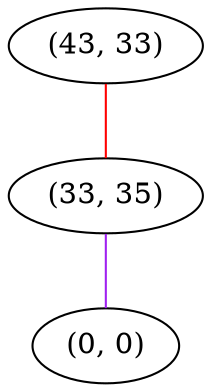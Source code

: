 graph "" {
"(43, 33)";
"(33, 35)";
"(0, 0)";
"(43, 33)" -- "(33, 35)"  [color=red, key=0, weight=1];
"(33, 35)" -- "(0, 0)"  [color=purple, key=0, weight=4];
}
